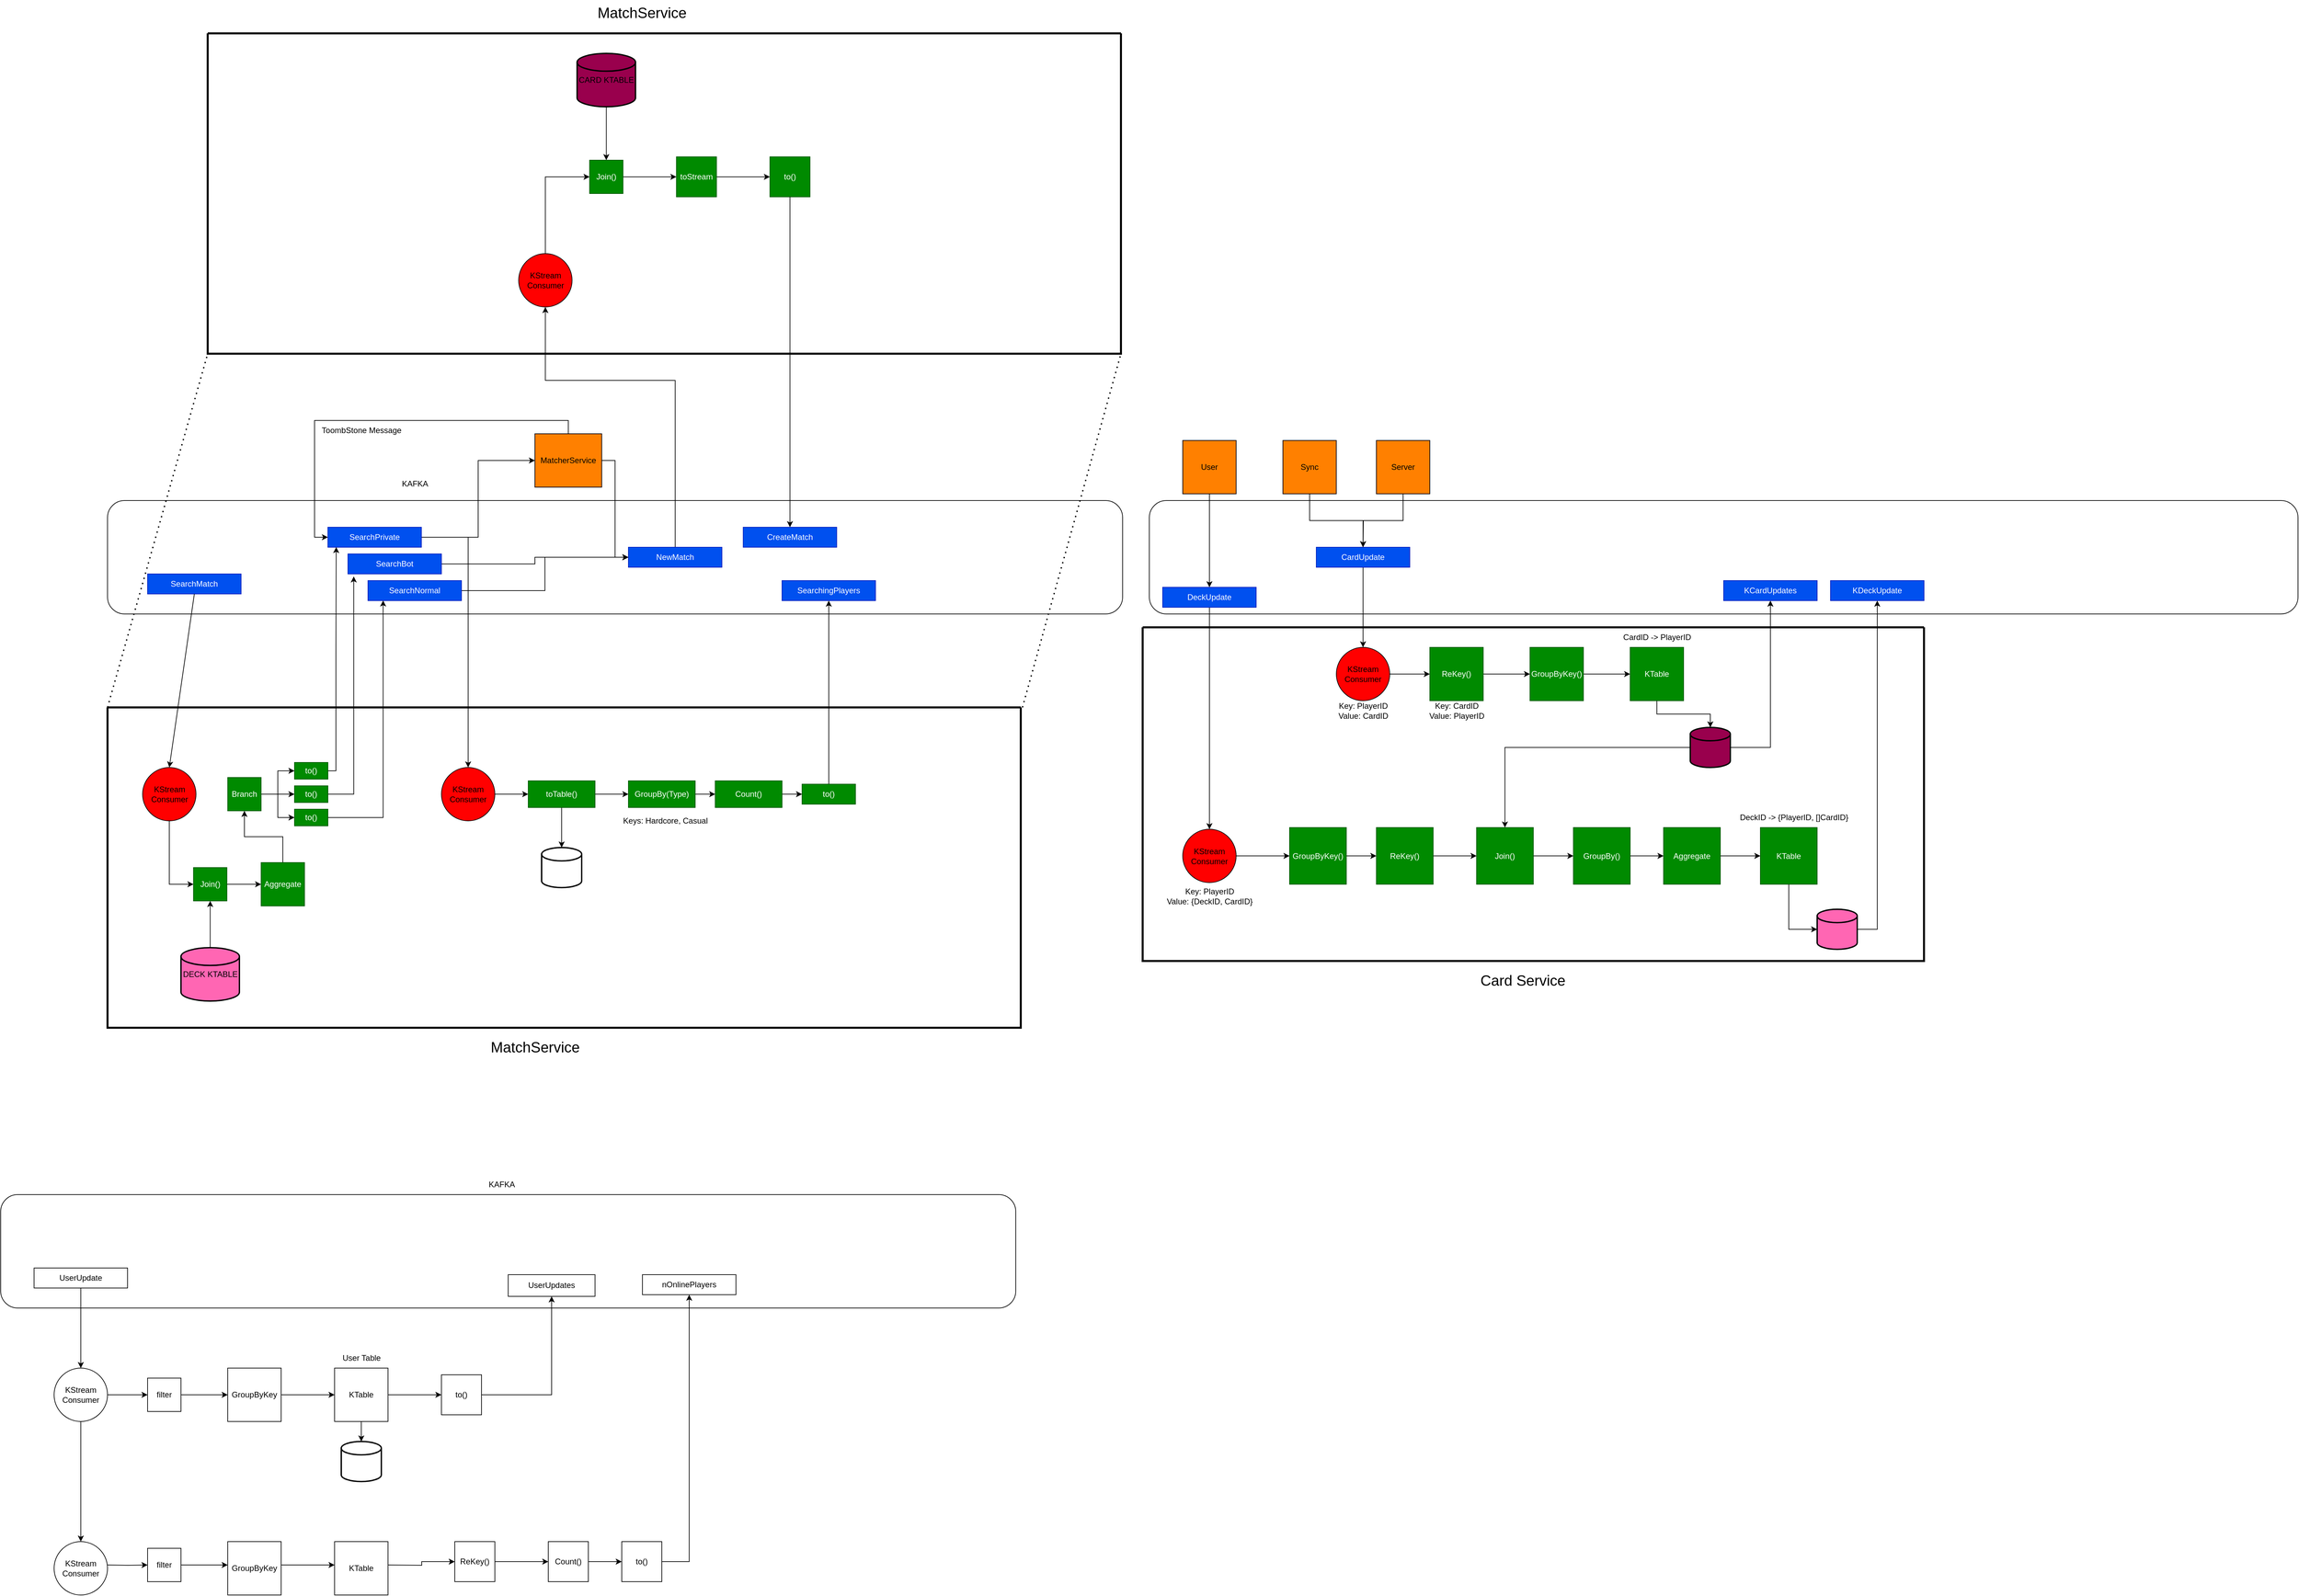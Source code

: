 <mxfile version="21.0.6" type="github">
  <diagram name="Pagina-1" id="jkMGYgcZss7tJJXc1dJc">
    <mxGraphModel dx="1975" dy="2232" grid="1" gridSize="10" guides="1" tooltips="1" connect="1" arrows="1" fold="1" page="1" pageScale="1" pageWidth="827" pageHeight="1169" math="0" shadow="0">
      <root>
        <mxCell id="0" />
        <mxCell id="1" parent="0" />
        <mxCell id="S80xQoVA_Cn7VEeKXndC-1" value="" style="rounded=1;whiteSpace=wrap;html=1;" vertex="1" parent="1">
          <mxGeometry x="220" y="130" width="1520" height="170" as="geometry" />
        </mxCell>
        <mxCell id="S80xQoVA_Cn7VEeKXndC-2" value="KAFKA" style="text;html=1;align=center;verticalAlign=middle;resizable=0;points=[];autosize=1;strokeColor=none;fillColor=none;" vertex="1" parent="1">
          <mxGeometry x="650" y="90" width="60" height="30" as="geometry" />
        </mxCell>
        <mxCell id="S80xQoVA_Cn7VEeKXndC-200" style="edgeStyle=orthogonalEdgeStyle;rounded=0;orthogonalLoop=1;jettySize=auto;html=1;exitX=1;exitY=0.5;exitDx=0;exitDy=0;entryX=0;entryY=0.5;entryDx=0;entryDy=0;" edge="1" parent="1" source="S80xQoVA_Cn7VEeKXndC-3" target="S80xQoVA_Cn7VEeKXndC-198">
          <mxGeometry relative="1" as="geometry">
            <mxPoint x="1000" y="220" as="targetPoint" />
          </mxGeometry>
        </mxCell>
        <mxCell id="S80xQoVA_Cn7VEeKXndC-3" value="SearchBot" style="rounded=0;whiteSpace=wrap;html=1;fillColor=#0050ef;fontColor=#ffffff;strokeColor=#001DBC;" vertex="1" parent="1">
          <mxGeometry x="580" y="210" width="140" height="30" as="geometry" />
        </mxCell>
        <mxCell id="S80xQoVA_Cn7VEeKXndC-185" style="edgeStyle=orthogonalEdgeStyle;rounded=0;orthogonalLoop=1;jettySize=auto;html=1;exitX=0.5;exitY=1;exitDx=0;exitDy=0;entryX=0;entryY=0.5;entryDx=0;entryDy=0;" edge="1" parent="1" source="S80xQoVA_Cn7VEeKXndC-5" target="S80xQoVA_Cn7VEeKXndC-184">
          <mxGeometry relative="1" as="geometry" />
        </mxCell>
        <mxCell id="S80xQoVA_Cn7VEeKXndC-5" value="KStream Consumer" style="ellipse;whiteSpace=wrap;html=1;aspect=fixed;fillColor=#FF0000;" vertex="1" parent="1">
          <mxGeometry x="272.5" y="530" width="80" height="80" as="geometry" />
        </mxCell>
        <mxCell id="S80xQoVA_Cn7VEeKXndC-20" style="edgeStyle=orthogonalEdgeStyle;rounded=0;orthogonalLoop=1;jettySize=auto;html=1;exitX=1;exitY=0.5;exitDx=0;exitDy=0;entryX=0;entryY=0.5;entryDx=0;entryDy=0;" edge="1" parent="1" source="S80xQoVA_Cn7VEeKXndC-7" target="S80xQoVA_Cn7VEeKXndC-18">
          <mxGeometry relative="1" as="geometry" />
        </mxCell>
        <mxCell id="S80xQoVA_Cn7VEeKXndC-21" style="edgeStyle=orthogonalEdgeStyle;rounded=0;orthogonalLoop=1;jettySize=auto;html=1;exitX=1;exitY=0.5;exitDx=0;exitDy=0;entryX=0;entryY=0.5;entryDx=0;entryDy=0;" edge="1" parent="1" source="S80xQoVA_Cn7VEeKXndC-7" target="S80xQoVA_Cn7VEeKXndC-19">
          <mxGeometry relative="1" as="geometry" />
        </mxCell>
        <mxCell id="S80xQoVA_Cn7VEeKXndC-22" style="edgeStyle=orthogonalEdgeStyle;rounded=0;orthogonalLoop=1;jettySize=auto;html=1;exitX=1;exitY=0.5;exitDx=0;exitDy=0;entryX=0;entryY=0.5;entryDx=0;entryDy=0;" edge="1" parent="1" source="S80xQoVA_Cn7VEeKXndC-7" target="S80xQoVA_Cn7VEeKXndC-16">
          <mxGeometry relative="1" as="geometry" />
        </mxCell>
        <mxCell id="S80xQoVA_Cn7VEeKXndC-7" value="Branch" style="whiteSpace=wrap;html=1;aspect=fixed;fillColor=#008a00;fontColor=#ffffff;strokeColor=#005700;" vertex="1" parent="1">
          <mxGeometry x="400" y="545" width="50" height="50" as="geometry" />
        </mxCell>
        <mxCell id="S80xQoVA_Cn7VEeKXndC-9" value="SearchMatch" style="rounded=0;whiteSpace=wrap;html=1;fillColor=#0050ef;fontColor=#ffffff;strokeColor=#001DBC;" vertex="1" parent="1">
          <mxGeometry x="280" y="240" width="140" height="30" as="geometry" />
        </mxCell>
        <mxCell id="S80xQoVA_Cn7VEeKXndC-28" style="edgeStyle=orthogonalEdgeStyle;rounded=0;orthogonalLoop=1;jettySize=auto;html=1;exitX=1;exitY=0.5;exitDx=0;exitDy=0;entryX=0.5;entryY=0;entryDx=0;entryDy=0;" edge="1" parent="1" source="S80xQoVA_Cn7VEeKXndC-11" target="S80xQoVA_Cn7VEeKXndC-27">
          <mxGeometry relative="1" as="geometry">
            <Array as="points">
              <mxPoint x="760" y="185" />
              <mxPoint x="760" y="515" />
            </Array>
          </mxGeometry>
        </mxCell>
        <mxCell id="S80xQoVA_Cn7VEeKXndC-35" style="edgeStyle=orthogonalEdgeStyle;rounded=0;orthogonalLoop=1;jettySize=auto;html=1;exitX=1;exitY=0.5;exitDx=0;exitDy=0;entryX=0;entryY=0.5;entryDx=0;entryDy=0;" edge="1" parent="1" source="S80xQoVA_Cn7VEeKXndC-11" target="S80xQoVA_Cn7VEeKXndC-34">
          <mxGeometry relative="1" as="geometry" />
        </mxCell>
        <mxCell id="S80xQoVA_Cn7VEeKXndC-11" value="SearchPrivate" style="rounded=0;whiteSpace=wrap;html=1;fillColor=#0050ef;fontColor=#ffffff;strokeColor=#001DBC;" vertex="1" parent="1">
          <mxGeometry x="550" y="170" width="140" height="30" as="geometry" />
        </mxCell>
        <mxCell id="S80xQoVA_Cn7VEeKXndC-13" value="" style="endArrow=classic;html=1;rounded=0;entryX=0.5;entryY=0;entryDx=0;entryDy=0;exitX=0.5;exitY=1;exitDx=0;exitDy=0;" edge="1" parent="1" source="S80xQoVA_Cn7VEeKXndC-9" target="S80xQoVA_Cn7VEeKXndC-5">
          <mxGeometry width="50" height="50" relative="1" as="geometry">
            <mxPoint x="230" y="420" as="sourcePoint" />
            <mxPoint x="280" y="370" as="targetPoint" />
          </mxGeometry>
        </mxCell>
        <mxCell id="S80xQoVA_Cn7VEeKXndC-26" style="edgeStyle=orthogonalEdgeStyle;rounded=0;orthogonalLoop=1;jettySize=auto;html=1;exitX=1;exitY=0.5;exitDx=0;exitDy=0;entryX=0.162;entryY=0.99;entryDx=0;entryDy=0;entryPerimeter=0;" edge="1" parent="1" source="S80xQoVA_Cn7VEeKXndC-16" target="S80xQoVA_Cn7VEeKXndC-23">
          <mxGeometry relative="1" as="geometry" />
        </mxCell>
        <mxCell id="S80xQoVA_Cn7VEeKXndC-16" value="to()" style="whiteSpace=wrap;html=1;fillColor=#008a00;fontColor=#ffffff;strokeColor=#005700;" vertex="1" parent="1">
          <mxGeometry x="500" y="592.5" width="50" height="25" as="geometry" />
        </mxCell>
        <mxCell id="S80xQoVA_Cn7VEeKXndC-25" style="edgeStyle=orthogonalEdgeStyle;rounded=0;orthogonalLoop=1;jettySize=auto;html=1;exitX=1;exitY=0.5;exitDx=0;exitDy=0;entryX=0.062;entryY=1.124;entryDx=0;entryDy=0;entryPerimeter=0;" edge="1" parent="1" source="S80xQoVA_Cn7VEeKXndC-18" target="S80xQoVA_Cn7VEeKXndC-3">
          <mxGeometry relative="1" as="geometry" />
        </mxCell>
        <mxCell id="S80xQoVA_Cn7VEeKXndC-18" value="to()" style="whiteSpace=wrap;html=1;fillColor=#008a00;fontColor=#ffffff;strokeColor=#005700;" vertex="1" parent="1">
          <mxGeometry x="500" y="557.5" width="50" height="25" as="geometry" />
        </mxCell>
        <mxCell id="S80xQoVA_Cn7VEeKXndC-24" style="edgeStyle=orthogonalEdgeStyle;rounded=0;orthogonalLoop=1;jettySize=auto;html=1;exitX=1;exitY=0.5;exitDx=0;exitDy=0;entryX=0.089;entryY=0.99;entryDx=0;entryDy=0;entryPerimeter=0;" edge="1" parent="1" source="S80xQoVA_Cn7VEeKXndC-19" target="S80xQoVA_Cn7VEeKXndC-11">
          <mxGeometry relative="1" as="geometry">
            <Array as="points">
              <mxPoint x="562" y="535" />
              <mxPoint x="562" y="361" />
            </Array>
          </mxGeometry>
        </mxCell>
        <mxCell id="S80xQoVA_Cn7VEeKXndC-19" value="to()" style="whiteSpace=wrap;html=1;fillColor=#008a00;fontColor=#ffffff;strokeColor=#005700;" vertex="1" parent="1">
          <mxGeometry x="500" y="522.5" width="50" height="25" as="geometry" />
        </mxCell>
        <mxCell id="S80xQoVA_Cn7VEeKXndC-202" style="edgeStyle=orthogonalEdgeStyle;rounded=0;orthogonalLoop=1;jettySize=auto;html=1;exitX=1;exitY=0.5;exitDx=0;exitDy=0;entryX=0;entryY=0.5;entryDx=0;entryDy=0;" edge="1" parent="1" source="S80xQoVA_Cn7VEeKXndC-23" target="S80xQoVA_Cn7VEeKXndC-198">
          <mxGeometry relative="1" as="geometry" />
        </mxCell>
        <mxCell id="S80xQoVA_Cn7VEeKXndC-23" value="SearchNormal" style="rounded=0;whiteSpace=wrap;html=1;fillColor=#0050ef;fontColor=#ffffff;strokeColor=#001DBC;" vertex="1" parent="1">
          <mxGeometry x="610" y="250" width="140" height="30" as="geometry" />
        </mxCell>
        <mxCell id="S80xQoVA_Cn7VEeKXndC-30" value="" style="edgeStyle=orthogonalEdgeStyle;rounded=0;orthogonalLoop=1;jettySize=auto;html=1;" edge="1" parent="1" source="S80xQoVA_Cn7VEeKXndC-27" target="S80xQoVA_Cn7VEeKXndC-29">
          <mxGeometry relative="1" as="geometry" />
        </mxCell>
        <mxCell id="S80xQoVA_Cn7VEeKXndC-27" value="KStream Consumer" style="ellipse;whiteSpace=wrap;html=1;aspect=fixed;fillColor=#FF0000;" vertex="1" parent="1">
          <mxGeometry x="720" y="530" width="80" height="80" as="geometry" />
        </mxCell>
        <mxCell id="S80xQoVA_Cn7VEeKXndC-32" style="edgeStyle=orthogonalEdgeStyle;rounded=0;orthogonalLoop=1;jettySize=auto;html=1;exitX=0.5;exitY=1;exitDx=0;exitDy=0;entryX=0.5;entryY=0;entryDx=0;entryDy=0;entryPerimeter=0;" edge="1" parent="1" source="S80xQoVA_Cn7VEeKXndC-29" target="S80xQoVA_Cn7VEeKXndC-31">
          <mxGeometry relative="1" as="geometry" />
        </mxCell>
        <mxCell id="S80xQoVA_Cn7VEeKXndC-38" style="edgeStyle=orthogonalEdgeStyle;rounded=0;orthogonalLoop=1;jettySize=auto;html=1;exitX=1;exitY=0.5;exitDx=0;exitDy=0;entryX=0;entryY=0.5;entryDx=0;entryDy=0;" edge="1" parent="1" source="S80xQoVA_Cn7VEeKXndC-29" target="S80xQoVA_Cn7VEeKXndC-39">
          <mxGeometry relative="1" as="geometry">
            <mxPoint x="1000" y="570" as="targetPoint" />
          </mxGeometry>
        </mxCell>
        <mxCell id="S80xQoVA_Cn7VEeKXndC-29" value="toTable()" style="whiteSpace=wrap;html=1;fillColor=#008a00;fontColor=#ffffff;strokeColor=#005700;" vertex="1" parent="1">
          <mxGeometry x="850" y="550" width="100" height="40" as="geometry" />
        </mxCell>
        <mxCell id="S80xQoVA_Cn7VEeKXndC-31" value="" style="strokeWidth=2;html=1;shape=mxgraph.flowchart.database;whiteSpace=wrap;" vertex="1" parent="1">
          <mxGeometry x="870" y="650" width="60" height="60" as="geometry" />
        </mxCell>
        <mxCell id="S80xQoVA_Cn7VEeKXndC-36" style="edgeStyle=orthogonalEdgeStyle;rounded=0;orthogonalLoop=1;jettySize=auto;html=1;exitX=0.5;exitY=0;exitDx=0;exitDy=0;entryX=0;entryY=0.5;entryDx=0;entryDy=0;" edge="1" parent="1" source="S80xQoVA_Cn7VEeKXndC-34" target="S80xQoVA_Cn7VEeKXndC-11">
          <mxGeometry relative="1" as="geometry" />
        </mxCell>
        <mxCell id="S80xQoVA_Cn7VEeKXndC-199" style="edgeStyle=orthogonalEdgeStyle;rounded=0;orthogonalLoop=1;jettySize=auto;html=1;exitX=1;exitY=0.5;exitDx=0;exitDy=0;entryX=0;entryY=0.5;entryDx=0;entryDy=0;" edge="1" parent="1" source="S80xQoVA_Cn7VEeKXndC-34" target="S80xQoVA_Cn7VEeKXndC-198">
          <mxGeometry relative="1" as="geometry" />
        </mxCell>
        <mxCell id="S80xQoVA_Cn7VEeKXndC-34" value="MatcherService" style="rounded=0;whiteSpace=wrap;html=1;fillColor=#FF8000;" vertex="1" parent="1">
          <mxGeometry x="860" y="30" width="100" height="80" as="geometry" />
        </mxCell>
        <mxCell id="S80xQoVA_Cn7VEeKXndC-37" value="ToombStone Message" style="text;html=1;align=center;verticalAlign=middle;resizable=0;points=[];autosize=1;strokeColor=none;fillColor=none;" vertex="1" parent="1">
          <mxGeometry x="530" y="10" width="140" height="30" as="geometry" />
        </mxCell>
        <mxCell id="S80xQoVA_Cn7VEeKXndC-41" style="edgeStyle=orthogonalEdgeStyle;rounded=0;orthogonalLoop=1;jettySize=auto;html=1;exitX=1;exitY=0.5;exitDx=0;exitDy=0;entryX=0;entryY=0.5;entryDx=0;entryDy=0;" edge="1" parent="1" source="S80xQoVA_Cn7VEeKXndC-39" target="S80xQoVA_Cn7VEeKXndC-40">
          <mxGeometry relative="1" as="geometry" />
        </mxCell>
        <mxCell id="S80xQoVA_Cn7VEeKXndC-39" value="GroupBy(Type)" style="rounded=0;whiteSpace=wrap;html=1;fillColor=#008a00;fontColor=#ffffff;strokeColor=#005700;" vertex="1" parent="1">
          <mxGeometry x="1000" y="550" width="100" height="40" as="geometry" />
        </mxCell>
        <mxCell id="S80xQoVA_Cn7VEeKXndC-42" style="edgeStyle=orthogonalEdgeStyle;rounded=0;orthogonalLoop=1;jettySize=auto;html=1;exitX=1;exitY=0.5;exitDx=0;exitDy=0;entryX=0;entryY=0.5;entryDx=0;entryDy=0;" edge="1" parent="1" source="S80xQoVA_Cn7VEeKXndC-40" target="S80xQoVA_Cn7VEeKXndC-43">
          <mxGeometry relative="1" as="geometry">
            <mxPoint x="1260" y="570" as="targetPoint" />
          </mxGeometry>
        </mxCell>
        <mxCell id="S80xQoVA_Cn7VEeKXndC-40" value="Count()" style="rounded=0;whiteSpace=wrap;html=1;fillColor=#008a00;fontColor=#ffffff;strokeColor=#005700;" vertex="1" parent="1">
          <mxGeometry x="1130" y="550" width="100" height="40" as="geometry" />
        </mxCell>
        <mxCell id="S80xQoVA_Cn7VEeKXndC-46" style="edgeStyle=orthogonalEdgeStyle;rounded=0;orthogonalLoop=1;jettySize=auto;html=1;exitX=0.5;exitY=0;exitDx=0;exitDy=0;entryX=0.5;entryY=1;entryDx=0;entryDy=0;" edge="1" parent="1" source="S80xQoVA_Cn7VEeKXndC-43" target="S80xQoVA_Cn7VEeKXndC-44">
          <mxGeometry relative="1" as="geometry" />
        </mxCell>
        <mxCell id="S80xQoVA_Cn7VEeKXndC-43" value="to()" style="rounded=0;whiteSpace=wrap;html=1;fillColor=#008a00;fontColor=#ffffff;strokeColor=#005700;" vertex="1" parent="1">
          <mxGeometry x="1260" y="555" width="80" height="30" as="geometry" />
        </mxCell>
        <mxCell id="S80xQoVA_Cn7VEeKXndC-44" value="SearchingPlayers" style="rounded=0;whiteSpace=wrap;html=1;fillColor=#0050ef;fontColor=#ffffff;strokeColor=#001DBC;" vertex="1" parent="1">
          <mxGeometry x="1230" y="250" width="140" height="30" as="geometry" />
        </mxCell>
        <mxCell id="S80xQoVA_Cn7VEeKXndC-45" value="Keys: Hardcore, Casual" style="text;html=1;align=center;verticalAlign=middle;resizable=0;points=[];autosize=1;strokeColor=none;fillColor=none;" vertex="1" parent="1">
          <mxGeometry x="980" y="595" width="150" height="30" as="geometry" />
        </mxCell>
        <mxCell id="S80xQoVA_Cn7VEeKXndC-47" value="" style="rounded=1;whiteSpace=wrap;html=1;" vertex="1" parent="1">
          <mxGeometry x="60" y="1170" width="1520" height="170" as="geometry" />
        </mxCell>
        <mxCell id="S80xQoVA_Cn7VEeKXndC-48" value="KAFKA" style="text;html=1;align=center;verticalAlign=middle;resizable=0;points=[];autosize=1;strokeColor=none;fillColor=none;" vertex="1" parent="1">
          <mxGeometry x="780" y="1140" width="60" height="30" as="geometry" />
        </mxCell>
        <mxCell id="S80xQoVA_Cn7VEeKXndC-52" style="edgeStyle=orthogonalEdgeStyle;rounded=0;orthogonalLoop=1;jettySize=auto;html=1;exitX=0.5;exitY=1;exitDx=0;exitDy=0;entryX=0.5;entryY=0;entryDx=0;entryDy=0;" edge="1" parent="1" source="S80xQoVA_Cn7VEeKXndC-50" target="S80xQoVA_Cn7VEeKXndC-51">
          <mxGeometry relative="1" as="geometry" />
        </mxCell>
        <mxCell id="S80xQoVA_Cn7VEeKXndC-50" value="UserUpdate" style="rounded=0;whiteSpace=wrap;html=1;" vertex="1" parent="1">
          <mxGeometry x="110" y="1280" width="140" height="30" as="geometry" />
        </mxCell>
        <mxCell id="S80xQoVA_Cn7VEeKXndC-54" style="edgeStyle=orthogonalEdgeStyle;rounded=0;orthogonalLoop=1;jettySize=auto;html=1;exitX=1;exitY=0.5;exitDx=0;exitDy=0;" edge="1" parent="1" source="S80xQoVA_Cn7VEeKXndC-51" target="S80xQoVA_Cn7VEeKXndC-53">
          <mxGeometry relative="1" as="geometry" />
        </mxCell>
        <mxCell id="S80xQoVA_Cn7VEeKXndC-56" style="edgeStyle=orthogonalEdgeStyle;rounded=0;orthogonalLoop=1;jettySize=auto;html=1;exitX=0.5;exitY=1;exitDx=0;exitDy=0;entryX=0.5;entryY=0;entryDx=0;entryDy=0;" edge="1" parent="1" source="S80xQoVA_Cn7VEeKXndC-51" target="S80xQoVA_Cn7VEeKXndC-55">
          <mxGeometry relative="1" as="geometry" />
        </mxCell>
        <mxCell id="S80xQoVA_Cn7VEeKXndC-51" value="KStream Consumer" style="ellipse;whiteSpace=wrap;html=1;aspect=fixed;" vertex="1" parent="1">
          <mxGeometry x="140" y="1430" width="80" height="80" as="geometry" />
        </mxCell>
        <mxCell id="S80xQoVA_Cn7VEeKXndC-79" style="edgeStyle=orthogonalEdgeStyle;rounded=0;orthogonalLoop=1;jettySize=auto;html=1;exitX=1;exitY=0.5;exitDx=0;exitDy=0;entryX=0;entryY=0.5;entryDx=0;entryDy=0;" edge="1" parent="1" source="S80xQoVA_Cn7VEeKXndC-53" target="S80xQoVA_Cn7VEeKXndC-78">
          <mxGeometry relative="1" as="geometry" />
        </mxCell>
        <mxCell id="S80xQoVA_Cn7VEeKXndC-53" value="filter" style="whiteSpace=wrap;html=1;aspect=fixed;" vertex="1" parent="1">
          <mxGeometry x="280" y="1445" width="50" height="50" as="geometry" />
        </mxCell>
        <mxCell id="S80xQoVA_Cn7VEeKXndC-58" style="edgeStyle=orthogonalEdgeStyle;rounded=0;orthogonalLoop=1;jettySize=auto;html=1;exitX=1;exitY=0.5;exitDx=0;exitDy=0;entryX=0;entryY=0.5;entryDx=0;entryDy=0;" edge="1" parent="1" target="S80xQoVA_Cn7VEeKXndC-57">
          <mxGeometry relative="1" as="geometry">
            <mxPoint x="220" y="1725" as="sourcePoint" />
          </mxGeometry>
        </mxCell>
        <mxCell id="S80xQoVA_Cn7VEeKXndC-55" value="KStream Consumer" style="ellipse;whiteSpace=wrap;html=1;aspect=fixed;" vertex="1" parent="1">
          <mxGeometry x="140" y="1690" width="80" height="80" as="geometry" />
        </mxCell>
        <mxCell id="S80xQoVA_Cn7VEeKXndC-60" value="" style="edgeStyle=orthogonalEdgeStyle;rounded=0;orthogonalLoop=1;jettySize=auto;html=1;" edge="1" parent="1" source="S80xQoVA_Cn7VEeKXndC-57">
          <mxGeometry relative="1" as="geometry">
            <mxPoint x="400" y="1725" as="targetPoint" />
          </mxGeometry>
        </mxCell>
        <mxCell id="S80xQoVA_Cn7VEeKXndC-57" value="filter" style="whiteSpace=wrap;html=1;aspect=fixed;" vertex="1" parent="1">
          <mxGeometry x="280" y="1700" width="50" height="50" as="geometry" />
        </mxCell>
        <mxCell id="S80xQoVA_Cn7VEeKXndC-62" value="" style="edgeStyle=orthogonalEdgeStyle;rounded=0;orthogonalLoop=1;jettySize=auto;html=1;" edge="1" parent="1">
          <mxGeometry relative="1" as="geometry">
            <mxPoint x="480" y="1725" as="sourcePoint" />
            <mxPoint x="560" y="1725" as="targetPoint" />
          </mxGeometry>
        </mxCell>
        <mxCell id="S80xQoVA_Cn7VEeKXndC-59" value="GroupByKey" style="whiteSpace=wrap;html=1;aspect=fixed;" vertex="1" parent="1">
          <mxGeometry x="400" y="1690" width="80" height="80" as="geometry" />
        </mxCell>
        <mxCell id="S80xQoVA_Cn7VEeKXndC-75" style="edgeStyle=orthogonalEdgeStyle;rounded=0;orthogonalLoop=1;jettySize=auto;html=1;exitX=1;exitY=0.5;exitDx=0;exitDy=0;entryX=0;entryY=0.5;entryDx=0;entryDy=0;" edge="1" parent="1" target="S80xQoVA_Cn7VEeKXndC-67">
          <mxGeometry relative="1" as="geometry">
            <mxPoint x="640" y="1725" as="sourcePoint" />
          </mxGeometry>
        </mxCell>
        <mxCell id="S80xQoVA_Cn7VEeKXndC-61" value="KTable" style="whiteSpace=wrap;html=1;aspect=fixed;" vertex="1" parent="1">
          <mxGeometry x="560" y="1690" width="80" height="80" as="geometry" />
        </mxCell>
        <mxCell id="S80xQoVA_Cn7VEeKXndC-69" value="" style="edgeStyle=orthogonalEdgeStyle;rounded=0;orthogonalLoop=1;jettySize=auto;html=1;" edge="1" parent="1" source="S80xQoVA_Cn7VEeKXndC-67" target="S80xQoVA_Cn7VEeKXndC-68">
          <mxGeometry relative="1" as="geometry" />
        </mxCell>
        <mxCell id="S80xQoVA_Cn7VEeKXndC-67" value="ReKey()" style="whiteSpace=wrap;html=1;aspect=fixed;" vertex="1" parent="1">
          <mxGeometry x="740" y="1690" width="60" height="60" as="geometry" />
        </mxCell>
        <mxCell id="S80xQoVA_Cn7VEeKXndC-73" style="edgeStyle=orthogonalEdgeStyle;rounded=0;orthogonalLoop=1;jettySize=auto;html=1;exitX=1;exitY=0.5;exitDx=0;exitDy=0;entryX=0;entryY=0.5;entryDx=0;entryDy=0;" edge="1" parent="1" source="S80xQoVA_Cn7VEeKXndC-68" target="S80xQoVA_Cn7VEeKXndC-72">
          <mxGeometry relative="1" as="geometry" />
        </mxCell>
        <mxCell id="S80xQoVA_Cn7VEeKXndC-68" value="Count()" style="whiteSpace=wrap;html=1;aspect=fixed;" vertex="1" parent="1">
          <mxGeometry x="880" y="1690" width="60" height="60" as="geometry" />
        </mxCell>
        <mxCell id="S80xQoVA_Cn7VEeKXndC-70" value="nOnlinePlayers" style="rounded=0;whiteSpace=wrap;html=1;" vertex="1" parent="1">
          <mxGeometry x="1021" y="1290" width="140" height="30" as="geometry" />
        </mxCell>
        <mxCell id="S80xQoVA_Cn7VEeKXndC-74" style="edgeStyle=orthogonalEdgeStyle;rounded=0;orthogonalLoop=1;jettySize=auto;html=1;exitX=1;exitY=0.5;exitDx=0;exitDy=0;entryX=0.5;entryY=1;entryDx=0;entryDy=0;" edge="1" parent="1" source="S80xQoVA_Cn7VEeKXndC-72" target="S80xQoVA_Cn7VEeKXndC-70">
          <mxGeometry relative="1" as="geometry" />
        </mxCell>
        <mxCell id="S80xQoVA_Cn7VEeKXndC-72" value="to()" style="whiteSpace=wrap;html=1;aspect=fixed;" vertex="1" parent="1">
          <mxGeometry x="990" y="1690" width="60" height="60" as="geometry" />
        </mxCell>
        <mxCell id="S80xQoVA_Cn7VEeKXndC-82" style="edgeStyle=orthogonalEdgeStyle;rounded=0;orthogonalLoop=1;jettySize=auto;html=1;exitX=0.5;exitY=1;exitDx=0;exitDy=0;entryX=0.5;entryY=0;entryDx=0;entryDy=0;entryPerimeter=0;" edge="1" parent="1" source="S80xQoVA_Cn7VEeKXndC-76" target="S80xQoVA_Cn7VEeKXndC-81">
          <mxGeometry relative="1" as="geometry" />
        </mxCell>
        <mxCell id="S80xQoVA_Cn7VEeKXndC-86" value="" style="edgeStyle=orthogonalEdgeStyle;rounded=0;orthogonalLoop=1;jettySize=auto;html=1;" edge="1" parent="1" source="S80xQoVA_Cn7VEeKXndC-76" target="S80xQoVA_Cn7VEeKXndC-85">
          <mxGeometry relative="1" as="geometry" />
        </mxCell>
        <mxCell id="S80xQoVA_Cn7VEeKXndC-76" value="KTable" style="whiteSpace=wrap;html=1;aspect=fixed;" vertex="1" parent="1">
          <mxGeometry x="560" y="1430" width="80" height="80" as="geometry" />
        </mxCell>
        <mxCell id="S80xQoVA_Cn7VEeKXndC-77" value="User Table" style="text;html=1;align=center;verticalAlign=middle;resizable=0;points=[];autosize=1;strokeColor=none;fillColor=none;" vertex="1" parent="1">
          <mxGeometry x="560" y="1400" width="80" height="30" as="geometry" />
        </mxCell>
        <mxCell id="S80xQoVA_Cn7VEeKXndC-80" style="edgeStyle=orthogonalEdgeStyle;rounded=0;orthogonalLoop=1;jettySize=auto;html=1;exitX=1;exitY=0.5;exitDx=0;exitDy=0;entryX=0;entryY=0.5;entryDx=0;entryDy=0;" edge="1" parent="1" source="S80xQoVA_Cn7VEeKXndC-78" target="S80xQoVA_Cn7VEeKXndC-76">
          <mxGeometry relative="1" as="geometry" />
        </mxCell>
        <mxCell id="S80xQoVA_Cn7VEeKXndC-78" value="GroupByKey" style="whiteSpace=wrap;html=1;aspect=fixed;" vertex="1" parent="1">
          <mxGeometry x="400" y="1430" width="80" height="80" as="geometry" />
        </mxCell>
        <mxCell id="S80xQoVA_Cn7VEeKXndC-81" value="" style="strokeWidth=2;html=1;shape=mxgraph.flowchart.database;whiteSpace=wrap;" vertex="1" parent="1">
          <mxGeometry x="570" y="1540" width="60" height="60" as="geometry" />
        </mxCell>
        <mxCell id="S80xQoVA_Cn7VEeKXndC-89" value="" style="edgeStyle=orthogonalEdgeStyle;rounded=0;orthogonalLoop=1;jettySize=auto;html=1;" edge="1" parent="1" source="S80xQoVA_Cn7VEeKXndC-85" target="S80xQoVA_Cn7VEeKXndC-88">
          <mxGeometry relative="1" as="geometry" />
        </mxCell>
        <mxCell id="S80xQoVA_Cn7VEeKXndC-85" value="to()" style="whiteSpace=wrap;html=1;aspect=fixed;" vertex="1" parent="1">
          <mxGeometry x="720" y="1440" width="60" height="60" as="geometry" />
        </mxCell>
        <mxCell id="S80xQoVA_Cn7VEeKXndC-88" value="UserUpdates" style="whiteSpace=wrap;html=1;" vertex="1" parent="1">
          <mxGeometry x="820" y="1290" width="130" height="32.5" as="geometry" />
        </mxCell>
        <mxCell id="S80xQoVA_Cn7VEeKXndC-90" value="" style="rounded=1;whiteSpace=wrap;html=1;" vertex="1" parent="1">
          <mxGeometry x="1780" y="130" width="1720" height="170" as="geometry" />
        </mxCell>
        <mxCell id="S80xQoVA_Cn7VEeKXndC-91" style="edgeStyle=orthogonalEdgeStyle;rounded=0;orthogonalLoop=1;jettySize=auto;html=1;exitX=0.5;exitY=1;exitDx=0;exitDy=0;entryX=0.5;entryY=0;entryDx=0;entryDy=0;" edge="1" parent="1" source="S80xQoVA_Cn7VEeKXndC-92" target="S80xQoVA_Cn7VEeKXndC-95">
          <mxGeometry relative="1" as="geometry" />
        </mxCell>
        <mxCell id="S80xQoVA_Cn7VEeKXndC-92" value="DeckUpdate" style="rounded=0;whiteSpace=wrap;html=1;fillColor=#0050ef;fontColor=#ffffff;strokeColor=#001DBC;" vertex="1" parent="1">
          <mxGeometry x="1800" y="260" width="140" height="30" as="geometry" />
        </mxCell>
        <mxCell id="S80xQoVA_Cn7VEeKXndC-156" style="edgeStyle=orthogonalEdgeStyle;rounded=0;orthogonalLoop=1;jettySize=auto;html=1;exitX=1;exitY=0.5;exitDx=0;exitDy=0;entryX=0;entryY=0.5;entryDx=0;entryDy=0;" edge="1" parent="1" source="S80xQoVA_Cn7VEeKXndC-95" target="S80xQoVA_Cn7VEeKXndC-124">
          <mxGeometry relative="1" as="geometry" />
        </mxCell>
        <mxCell id="S80xQoVA_Cn7VEeKXndC-95" value="KStream Consumer" style="ellipse;whiteSpace=wrap;html=1;aspect=fixed;fillColor=#FF0000;" vertex="1" parent="1">
          <mxGeometry x="1830" y="622.5" width="80" height="80" as="geometry" />
        </mxCell>
        <mxCell id="S80xQoVA_Cn7VEeKXndC-169" value="" style="edgeStyle=orthogonalEdgeStyle;rounded=0;orthogonalLoop=1;jettySize=auto;html=1;" edge="1" parent="1" source="S80xQoVA_Cn7VEeKXndC-124" target="S80xQoVA_Cn7VEeKXndC-165">
          <mxGeometry relative="1" as="geometry" />
        </mxCell>
        <mxCell id="S80xQoVA_Cn7VEeKXndC-124" value="GroupByKey()" style="whiteSpace=wrap;html=1;aspect=fixed;fillColor=#008a00;fontColor=#ffffff;strokeColor=#005700;" vertex="1" parent="1">
          <mxGeometry x="1990" y="620" width="85" height="85" as="geometry" />
        </mxCell>
        <mxCell id="S80xQoVA_Cn7VEeKXndC-136" style="edgeStyle=orthogonalEdgeStyle;rounded=0;orthogonalLoop=1;jettySize=auto;html=1;exitX=0.5;exitY=1;exitDx=0;exitDy=0;entryX=0.5;entryY=0;entryDx=0;entryDy=0;" edge="1" parent="1" source="S80xQoVA_Cn7VEeKXndC-130" target="S80xQoVA_Cn7VEeKXndC-135">
          <mxGeometry relative="1" as="geometry" />
        </mxCell>
        <mxCell id="S80xQoVA_Cn7VEeKXndC-130" value="CardUpdate" style="rounded=0;whiteSpace=wrap;html=1;fillColor=#0050ef;fontColor=#ffffff;strokeColor=#001DBC;" vertex="1" parent="1">
          <mxGeometry x="2030" y="200" width="140" height="30" as="geometry" />
        </mxCell>
        <mxCell id="S80xQoVA_Cn7VEeKXndC-133" style="edgeStyle=orthogonalEdgeStyle;rounded=0;orthogonalLoop=1;jettySize=auto;html=1;exitX=0.5;exitY=1;exitDx=0;exitDy=0;" edge="1" parent="1" source="S80xQoVA_Cn7VEeKXndC-131" target="S80xQoVA_Cn7VEeKXndC-130">
          <mxGeometry relative="1" as="geometry" />
        </mxCell>
        <mxCell id="S80xQoVA_Cn7VEeKXndC-131" value="Sync" style="whiteSpace=wrap;html=1;aspect=fixed;fillColor=#FF8000;" vertex="1" parent="1">
          <mxGeometry x="1980" y="40" width="80" height="80" as="geometry" />
        </mxCell>
        <mxCell id="S80xQoVA_Cn7VEeKXndC-134" style="edgeStyle=orthogonalEdgeStyle;rounded=0;orthogonalLoop=1;jettySize=auto;html=1;exitX=0.5;exitY=1;exitDx=0;exitDy=0;" edge="1" parent="1" source="S80xQoVA_Cn7VEeKXndC-132">
          <mxGeometry relative="1" as="geometry">
            <mxPoint x="2100" y="200" as="targetPoint" />
          </mxGeometry>
        </mxCell>
        <mxCell id="S80xQoVA_Cn7VEeKXndC-132" value="Server" style="whiteSpace=wrap;html=1;aspect=fixed;fillColor=#FF8000;" vertex="1" parent="1">
          <mxGeometry x="2120" y="40" width="80" height="80" as="geometry" />
        </mxCell>
        <mxCell id="S80xQoVA_Cn7VEeKXndC-146" style="edgeStyle=orthogonalEdgeStyle;rounded=0;orthogonalLoop=1;jettySize=auto;html=1;exitX=1;exitY=0.5;exitDx=0;exitDy=0;entryX=0;entryY=0.5;entryDx=0;entryDy=0;" edge="1" parent="1" source="S80xQoVA_Cn7VEeKXndC-135" target="S80xQoVA_Cn7VEeKXndC-145">
          <mxGeometry relative="1" as="geometry" />
        </mxCell>
        <mxCell id="S80xQoVA_Cn7VEeKXndC-135" value="KStream Consumer" style="ellipse;whiteSpace=wrap;html=1;aspect=fixed;fillColor=#FF0000;" vertex="1" parent="1">
          <mxGeometry x="2060" y="350" width="80" height="80" as="geometry" />
        </mxCell>
        <mxCell id="S80xQoVA_Cn7VEeKXndC-157" style="edgeStyle=orthogonalEdgeStyle;rounded=0;orthogonalLoop=1;jettySize=auto;html=1;exitX=1;exitY=0.5;exitDx=0;exitDy=0;entryX=0;entryY=0.5;entryDx=0;entryDy=0;" edge="1" parent="1" source="S80xQoVA_Cn7VEeKXndC-137" target="S80xQoVA_Cn7VEeKXndC-142">
          <mxGeometry relative="1" as="geometry" />
        </mxCell>
        <mxCell id="S80xQoVA_Cn7VEeKXndC-137" value="GroupByKey()" style="whiteSpace=wrap;html=1;aspect=fixed;fillColor=#008a00;fontColor=#ffffff;strokeColor=#005700;" vertex="1" parent="1">
          <mxGeometry x="2350" y="350" width="80" height="80" as="geometry" />
        </mxCell>
        <mxCell id="S80xQoVA_Cn7VEeKXndC-150" style="edgeStyle=orthogonalEdgeStyle;rounded=0;orthogonalLoop=1;jettySize=auto;html=1;exitX=0.5;exitY=1;exitDx=0;exitDy=0;entryX=0.5;entryY=0;entryDx=0;entryDy=0;entryPerimeter=0;" edge="1" parent="1" source="S80xQoVA_Cn7VEeKXndC-142" target="S80xQoVA_Cn7VEeKXndC-149">
          <mxGeometry relative="1" as="geometry" />
        </mxCell>
        <mxCell id="S80xQoVA_Cn7VEeKXndC-142" value="KTable" style="whiteSpace=wrap;html=1;aspect=fixed;fillColor=#008a00;fontColor=#ffffff;strokeColor=#005700;" vertex="1" parent="1">
          <mxGeometry x="2500" y="350" width="80" height="80" as="geometry" />
        </mxCell>
        <mxCell id="S80xQoVA_Cn7VEeKXndC-144" value="CardID -&amp;gt; PlayerID" style="text;html=1;align=center;verticalAlign=middle;resizable=0;points=[];autosize=1;strokeColor=none;fillColor=none;" vertex="1" parent="1">
          <mxGeometry x="2475" y="320" width="130" height="30" as="geometry" />
        </mxCell>
        <mxCell id="S80xQoVA_Cn7VEeKXndC-147" style="edgeStyle=orthogonalEdgeStyle;rounded=0;orthogonalLoop=1;jettySize=auto;html=1;exitX=1;exitY=0.5;exitDx=0;exitDy=0;entryX=0;entryY=0.5;entryDx=0;entryDy=0;" edge="1" parent="1" source="S80xQoVA_Cn7VEeKXndC-145" target="S80xQoVA_Cn7VEeKXndC-137">
          <mxGeometry relative="1" as="geometry" />
        </mxCell>
        <mxCell id="S80xQoVA_Cn7VEeKXndC-145" value="ReKey()" style="whiteSpace=wrap;html=1;aspect=fixed;fillColor=#008a00;fontColor=#ffffff;strokeColor=#005700;" vertex="1" parent="1">
          <mxGeometry x="2200" y="350" width="80" height="80" as="geometry" />
        </mxCell>
        <mxCell id="S80xQoVA_Cn7VEeKXndC-148" value="Key: CardID&lt;br&gt;Value: PlayerID" style="text;html=1;align=center;verticalAlign=middle;resizable=0;points=[];autosize=1;strokeColor=none;fillColor=none;" vertex="1" parent="1">
          <mxGeometry x="2185" y="425" width="110" height="40" as="geometry" />
        </mxCell>
        <mxCell id="S80xQoVA_Cn7VEeKXndC-164" style="edgeStyle=orthogonalEdgeStyle;rounded=0;orthogonalLoop=1;jettySize=auto;html=1;exitX=0;exitY=0.5;exitDx=0;exitDy=0;exitPerimeter=0;entryX=0.5;entryY=0;entryDx=0;entryDy=0;" edge="1" parent="1" source="S80xQoVA_Cn7VEeKXndC-149" target="S80xQoVA_Cn7VEeKXndC-162">
          <mxGeometry relative="1" as="geometry" />
        </mxCell>
        <mxCell id="S80xQoVA_Cn7VEeKXndC-178" style="edgeStyle=orthogonalEdgeStyle;rounded=0;orthogonalLoop=1;jettySize=auto;html=1;exitX=1;exitY=0.5;exitDx=0;exitDy=0;exitPerimeter=0;entryX=0.5;entryY=1;entryDx=0;entryDy=0;" edge="1" parent="1" source="S80xQoVA_Cn7VEeKXndC-149" target="S80xQoVA_Cn7VEeKXndC-177">
          <mxGeometry relative="1" as="geometry" />
        </mxCell>
        <mxCell id="S80xQoVA_Cn7VEeKXndC-149" value="" style="strokeWidth=2;html=1;shape=mxgraph.flowchart.database;whiteSpace=wrap;fillColor=#99004D;" vertex="1" parent="1">
          <mxGeometry x="2590" y="470" width="60" height="60" as="geometry" />
        </mxCell>
        <mxCell id="S80xQoVA_Cn7VEeKXndC-152" style="edgeStyle=orthogonalEdgeStyle;rounded=0;orthogonalLoop=1;jettySize=auto;html=1;exitX=0.5;exitY=1;exitDx=0;exitDy=0;entryX=0.5;entryY=0;entryDx=0;entryDy=0;" edge="1" parent="1" source="S80xQoVA_Cn7VEeKXndC-151" target="S80xQoVA_Cn7VEeKXndC-92">
          <mxGeometry relative="1" as="geometry" />
        </mxCell>
        <mxCell id="S80xQoVA_Cn7VEeKXndC-151" value="User" style="whiteSpace=wrap;html=1;aspect=fixed;fillColor=#FF8000;" vertex="1" parent="1">
          <mxGeometry x="1830" y="40" width="80" height="80" as="geometry" />
        </mxCell>
        <mxCell id="S80xQoVA_Cn7VEeKXndC-153" value="Key: PlayerID&lt;br&gt;Value: CardID" style="text;html=1;align=center;verticalAlign=middle;resizable=0;points=[];autosize=1;strokeColor=none;fillColor=none;" vertex="1" parent="1">
          <mxGeometry x="2050" y="425" width="100" height="40" as="geometry" />
        </mxCell>
        <mxCell id="S80xQoVA_Cn7VEeKXndC-155" value="Key: PlayerID&lt;br&gt;Value: {DeckID, CardID}" style="text;html=1;align=center;verticalAlign=middle;resizable=0;points=[];autosize=1;strokeColor=none;fillColor=none;" vertex="1" parent="1">
          <mxGeometry x="1795" y="702.5" width="150" height="40" as="geometry" />
        </mxCell>
        <mxCell id="S80xQoVA_Cn7VEeKXndC-160" style="edgeStyle=orthogonalEdgeStyle;rounded=0;orthogonalLoop=1;jettySize=auto;html=1;exitX=1;exitY=0.5;exitDx=0;exitDy=0;entryX=0;entryY=0.5;entryDx=0;entryDy=0;" edge="1" parent="1" source="S80xQoVA_Cn7VEeKXndC-158" target="S80xQoVA_Cn7VEeKXndC-159">
          <mxGeometry relative="1" as="geometry" />
        </mxCell>
        <mxCell id="S80xQoVA_Cn7VEeKXndC-158" value="Aggregate" style="whiteSpace=wrap;html=1;aspect=fixed;fillColor=#008a00;fontColor=#ffffff;strokeColor=#005700;" vertex="1" parent="1">
          <mxGeometry x="2550" y="620" width="85" height="85" as="geometry" />
        </mxCell>
        <mxCell id="S80xQoVA_Cn7VEeKXndC-176" style="edgeStyle=orthogonalEdgeStyle;rounded=0;orthogonalLoop=1;jettySize=auto;html=1;exitX=0.5;exitY=1;exitDx=0;exitDy=0;entryX=0;entryY=0.5;entryDx=0;entryDy=0;entryPerimeter=0;" edge="1" parent="1" source="S80xQoVA_Cn7VEeKXndC-159" target="S80xQoVA_Cn7VEeKXndC-175">
          <mxGeometry relative="1" as="geometry" />
        </mxCell>
        <mxCell id="S80xQoVA_Cn7VEeKXndC-159" value="KTable" style="whiteSpace=wrap;html=1;aspect=fixed;fillColor=#008a00;fontColor=#ffffff;strokeColor=#005700;" vertex="1" parent="1">
          <mxGeometry x="2695" y="620" width="85" height="85" as="geometry" />
        </mxCell>
        <mxCell id="S80xQoVA_Cn7VEeKXndC-161" value="DeckID -&amp;gt; {PlayerID, []CardID}" style="text;html=1;align=center;verticalAlign=middle;resizable=0;points=[];autosize=1;strokeColor=none;fillColor=none;" vertex="1" parent="1">
          <mxGeometry x="2650" y="590" width="190" height="30" as="geometry" />
        </mxCell>
        <mxCell id="S80xQoVA_Cn7VEeKXndC-171" value="" style="edgeStyle=orthogonalEdgeStyle;rounded=0;orthogonalLoop=1;jettySize=auto;html=1;" edge="1" parent="1" source="S80xQoVA_Cn7VEeKXndC-162" target="S80xQoVA_Cn7VEeKXndC-170">
          <mxGeometry relative="1" as="geometry" />
        </mxCell>
        <mxCell id="S80xQoVA_Cn7VEeKXndC-162" value="Join()" style="whiteSpace=wrap;html=1;aspect=fixed;fillColor=#008a00;fontColor=#ffffff;strokeColor=#005700;" vertex="1" parent="1">
          <mxGeometry x="2270" y="620" width="85" height="85" as="geometry" />
        </mxCell>
        <mxCell id="S80xQoVA_Cn7VEeKXndC-166" value="" style="edgeStyle=orthogonalEdgeStyle;rounded=0;orthogonalLoop=1;jettySize=auto;html=1;" edge="1" parent="1" source="S80xQoVA_Cn7VEeKXndC-165" target="S80xQoVA_Cn7VEeKXndC-162">
          <mxGeometry relative="1" as="geometry" />
        </mxCell>
        <mxCell id="S80xQoVA_Cn7VEeKXndC-165" value="ReKey()" style="whiteSpace=wrap;html=1;aspect=fixed;fillColor=#008a00;fontColor=#ffffff;strokeColor=#005700;" vertex="1" parent="1">
          <mxGeometry x="2120" y="620" width="85" height="85" as="geometry" />
        </mxCell>
        <mxCell id="S80xQoVA_Cn7VEeKXndC-172" value="" style="edgeStyle=orthogonalEdgeStyle;rounded=0;orthogonalLoop=1;jettySize=auto;html=1;" edge="1" parent="1" source="S80xQoVA_Cn7VEeKXndC-170" target="S80xQoVA_Cn7VEeKXndC-158">
          <mxGeometry relative="1" as="geometry" />
        </mxCell>
        <mxCell id="S80xQoVA_Cn7VEeKXndC-170" value="GroupBy()" style="whiteSpace=wrap;html=1;aspect=fixed;fillColor=#008a00;fontColor=#ffffff;strokeColor=#005700;" vertex="1" parent="1">
          <mxGeometry x="2415" y="620" width="85" height="85" as="geometry" />
        </mxCell>
        <mxCell id="S80xQoVA_Cn7VEeKXndC-180" style="edgeStyle=orthogonalEdgeStyle;rounded=0;orthogonalLoop=1;jettySize=auto;html=1;exitX=1;exitY=0.5;exitDx=0;exitDy=0;exitPerimeter=0;entryX=0.5;entryY=1;entryDx=0;entryDy=0;" edge="1" parent="1" source="S80xQoVA_Cn7VEeKXndC-175" target="S80xQoVA_Cn7VEeKXndC-179">
          <mxGeometry relative="1" as="geometry" />
        </mxCell>
        <mxCell id="S80xQoVA_Cn7VEeKXndC-175" value="" style="strokeWidth=2;html=1;shape=mxgraph.flowchart.database;whiteSpace=wrap;fillColor=#FF66B3;" vertex="1" parent="1">
          <mxGeometry x="2780" y="742.5" width="60" height="60" as="geometry" />
        </mxCell>
        <mxCell id="S80xQoVA_Cn7VEeKXndC-177" value="KCardUpdates" style="rounded=0;whiteSpace=wrap;html=1;fillColor=#0050ef;fontColor=#ffffff;strokeColor=#001DBC;" vertex="1" parent="1">
          <mxGeometry x="2640" y="250" width="140" height="30" as="geometry" />
        </mxCell>
        <mxCell id="S80xQoVA_Cn7VEeKXndC-179" value="KDeckUpdate" style="rounded=0;whiteSpace=wrap;html=1;fillColor=#0050ef;fontColor=#ffffff;strokeColor=#001DBC;" vertex="1" parent="1">
          <mxGeometry x="2800" y="250" width="140" height="30" as="geometry" />
        </mxCell>
        <mxCell id="S80xQoVA_Cn7VEeKXndC-181" value="" style="swimlane;startSize=0;strokeWidth=3;" vertex="1" parent="1">
          <mxGeometry x="1770" y="320" width="1170" height="500" as="geometry" />
        </mxCell>
        <mxCell id="S80xQoVA_Cn7VEeKXndC-182" value="Card Service" style="text;html=1;align=center;verticalAlign=middle;resizable=0;points=[];autosize=1;strokeColor=none;fillColor=none;strokeWidth=3;fontSize=22;" vertex="1" parent="1">
          <mxGeometry x="2264" y="830" width="150" height="40" as="geometry" />
        </mxCell>
        <mxCell id="S80xQoVA_Cn7VEeKXndC-186" style="edgeStyle=orthogonalEdgeStyle;rounded=0;orthogonalLoop=1;jettySize=auto;html=1;exitX=0.5;exitY=0;exitDx=0;exitDy=0;exitPerimeter=0;entryX=0.5;entryY=1;entryDx=0;entryDy=0;" edge="1" parent="1" source="S80xQoVA_Cn7VEeKXndC-183" target="S80xQoVA_Cn7VEeKXndC-184">
          <mxGeometry relative="1" as="geometry" />
        </mxCell>
        <mxCell id="S80xQoVA_Cn7VEeKXndC-183" value="DECK KTABLE" style="strokeWidth=2;html=1;shape=mxgraph.flowchart.database;whiteSpace=wrap;fillColor=#FF66B3;" vertex="1" parent="1">
          <mxGeometry x="330" y="800" width="87.5" height="80" as="geometry" />
        </mxCell>
        <mxCell id="S80xQoVA_Cn7VEeKXndC-189" value="" style="edgeStyle=orthogonalEdgeStyle;rounded=0;orthogonalLoop=1;jettySize=auto;html=1;" edge="1" parent="1" source="S80xQoVA_Cn7VEeKXndC-184" target="S80xQoVA_Cn7VEeKXndC-188">
          <mxGeometry relative="1" as="geometry" />
        </mxCell>
        <mxCell id="S80xQoVA_Cn7VEeKXndC-184" value="Join()" style="whiteSpace=wrap;html=1;aspect=fixed;fillColor=#008a00;fontColor=#ffffff;strokeColor=#005700;" vertex="1" parent="1">
          <mxGeometry x="348.75" y="680" width="50" height="50" as="geometry" />
        </mxCell>
        <mxCell id="S80xQoVA_Cn7VEeKXndC-190" style="edgeStyle=orthogonalEdgeStyle;rounded=0;orthogonalLoop=1;jettySize=auto;html=1;exitX=0.5;exitY=0;exitDx=0;exitDy=0;" edge="1" parent="1" source="S80xQoVA_Cn7VEeKXndC-188" target="S80xQoVA_Cn7VEeKXndC-7">
          <mxGeometry relative="1" as="geometry" />
        </mxCell>
        <mxCell id="S80xQoVA_Cn7VEeKXndC-188" value="Aggregate" style="whiteSpace=wrap;html=1;aspect=fixed;fillColor=#008a00;fontColor=#ffffff;strokeColor=#005700;" vertex="1" parent="1">
          <mxGeometry x="450" y="672.5" width="65" height="65" as="geometry" />
        </mxCell>
        <mxCell id="S80xQoVA_Cn7VEeKXndC-191" value="" style="swimlane;startSize=0;fontSize=12;strokeWidth=3;" vertex="1" parent="1">
          <mxGeometry x="220" y="440" width="1367.5" height="480" as="geometry">
            <mxRectangle x="220" y="440" width="50" height="40" as="alternateBounds" />
          </mxGeometry>
        </mxCell>
        <mxCell id="S80xQoVA_Cn7VEeKXndC-192" value="MatchService" style="text;html=1;align=center;verticalAlign=middle;resizable=0;points=[];autosize=1;strokeColor=none;fillColor=none;strokeWidth=3;fontSize=22;" vertex="1" parent="1">
          <mxGeometry x="780" y="930" width="160" height="40" as="geometry" />
        </mxCell>
        <mxCell id="S80xQoVA_Cn7VEeKXndC-193" value="" style="swimlane;startSize=0;fontSize=12;strokeWidth=3;" vertex="1" parent="1">
          <mxGeometry x="370" y="-570" width="1367.5" height="480" as="geometry">
            <mxRectangle x="372.5" y="-570" width="50" height="40" as="alternateBounds" />
          </mxGeometry>
        </mxCell>
        <mxCell id="S80xQoVA_Cn7VEeKXndC-206" style="edgeStyle=orthogonalEdgeStyle;rounded=0;orthogonalLoop=1;jettySize=auto;html=1;exitX=0.5;exitY=0;exitDx=0;exitDy=0;entryX=0;entryY=0.5;entryDx=0;entryDy=0;" edge="1" parent="S80xQoVA_Cn7VEeKXndC-193" source="S80xQoVA_Cn7VEeKXndC-197" target="S80xQoVA_Cn7VEeKXndC-205">
          <mxGeometry relative="1" as="geometry" />
        </mxCell>
        <mxCell id="S80xQoVA_Cn7VEeKXndC-197" value="KStream Consumer" style="ellipse;whiteSpace=wrap;html=1;aspect=fixed;fillColor=#FF0000;" vertex="1" parent="S80xQoVA_Cn7VEeKXndC-193">
          <mxGeometry x="465.63" y="330" width="80" height="80" as="geometry" />
        </mxCell>
        <mxCell id="S80xQoVA_Cn7VEeKXndC-207" style="edgeStyle=orthogonalEdgeStyle;rounded=0;orthogonalLoop=1;jettySize=auto;html=1;exitX=0.5;exitY=1;exitDx=0;exitDy=0;exitPerimeter=0;entryX=0.5;entryY=0;entryDx=0;entryDy=0;" edge="1" parent="S80xQoVA_Cn7VEeKXndC-193" source="S80xQoVA_Cn7VEeKXndC-204" target="S80xQoVA_Cn7VEeKXndC-205">
          <mxGeometry relative="1" as="geometry" />
        </mxCell>
        <mxCell id="S80xQoVA_Cn7VEeKXndC-204" value="CARD KTABLE" style="strokeWidth=2;html=1;shape=mxgraph.flowchart.database;whiteSpace=wrap;fillColor=#99004D;" vertex="1" parent="S80xQoVA_Cn7VEeKXndC-193">
          <mxGeometry x="553.13" y="30" width="87.5" height="80" as="geometry" />
        </mxCell>
        <mxCell id="S80xQoVA_Cn7VEeKXndC-209" value="" style="edgeStyle=orthogonalEdgeStyle;rounded=0;orthogonalLoop=1;jettySize=auto;html=1;" edge="1" parent="S80xQoVA_Cn7VEeKXndC-193" source="S80xQoVA_Cn7VEeKXndC-205" target="S80xQoVA_Cn7VEeKXndC-208">
          <mxGeometry relative="1" as="geometry" />
        </mxCell>
        <mxCell id="S80xQoVA_Cn7VEeKXndC-205" value="Join()" style="whiteSpace=wrap;html=1;aspect=fixed;fillColor=#008a00;fontColor=#ffffff;strokeColor=#005700;" vertex="1" parent="S80xQoVA_Cn7VEeKXndC-193">
          <mxGeometry x="571.88" y="190" width="50" height="50" as="geometry" />
        </mxCell>
        <mxCell id="S80xQoVA_Cn7VEeKXndC-211" value="" style="edgeStyle=orthogonalEdgeStyle;rounded=0;orthogonalLoop=1;jettySize=auto;html=1;" edge="1" parent="S80xQoVA_Cn7VEeKXndC-193" source="S80xQoVA_Cn7VEeKXndC-208" target="S80xQoVA_Cn7VEeKXndC-210">
          <mxGeometry relative="1" as="geometry" />
        </mxCell>
        <mxCell id="S80xQoVA_Cn7VEeKXndC-208" value="toStream" style="whiteSpace=wrap;html=1;aspect=fixed;fillColor=#008a00;fontColor=#ffffff;strokeColor=#005700;" vertex="1" parent="S80xQoVA_Cn7VEeKXndC-193">
          <mxGeometry x="701.88" y="185" width="60" height="60" as="geometry" />
        </mxCell>
        <mxCell id="S80xQoVA_Cn7VEeKXndC-210" value="to()" style="whiteSpace=wrap;html=1;aspect=fixed;fillColor=#008a00;fontColor=#ffffff;strokeColor=#005700;" vertex="1" parent="S80xQoVA_Cn7VEeKXndC-193">
          <mxGeometry x="841.88" y="185" width="60" height="60" as="geometry" />
        </mxCell>
        <mxCell id="S80xQoVA_Cn7VEeKXndC-194" value="MatchService" style="text;html=1;align=center;verticalAlign=middle;resizable=0;points=[];autosize=1;strokeColor=none;fillColor=none;strokeWidth=3;fontSize=22;" vertex="1" parent="1">
          <mxGeometry x="940" y="-620" width="160" height="40" as="geometry" />
        </mxCell>
        <mxCell id="S80xQoVA_Cn7VEeKXndC-195" value="" style="endArrow=none;dashed=1;html=1;dashPattern=1 3;strokeWidth=2;rounded=0;entryX=0;entryY=1;entryDx=0;entryDy=0;" edge="1" parent="1" target="S80xQoVA_Cn7VEeKXndC-193">
          <mxGeometry width="50" height="50" relative="1" as="geometry">
            <mxPoint x="220" y="440" as="sourcePoint" />
            <mxPoint x="270" y="390" as="targetPoint" />
          </mxGeometry>
        </mxCell>
        <mxCell id="S80xQoVA_Cn7VEeKXndC-196" value="" style="endArrow=none;dashed=1;html=1;dashPattern=1 3;strokeWidth=2;rounded=0;entryX=1;entryY=1;entryDx=0;entryDy=0;" edge="1" parent="1" target="S80xQoVA_Cn7VEeKXndC-193">
          <mxGeometry width="50" height="50" relative="1" as="geometry">
            <mxPoint x="1590" y="440" as="sourcePoint" />
            <mxPoint x="1640" y="390" as="targetPoint" />
          </mxGeometry>
        </mxCell>
        <mxCell id="S80xQoVA_Cn7VEeKXndC-203" style="edgeStyle=orthogonalEdgeStyle;rounded=0;orthogonalLoop=1;jettySize=auto;html=1;exitX=0.5;exitY=0;exitDx=0;exitDy=0;entryX=0.5;entryY=1;entryDx=0;entryDy=0;" edge="1" parent="1" source="S80xQoVA_Cn7VEeKXndC-198" target="S80xQoVA_Cn7VEeKXndC-197">
          <mxGeometry relative="1" as="geometry">
            <Array as="points">
              <mxPoint x="1070" y="-50" />
              <mxPoint x="876" y="-50" />
            </Array>
          </mxGeometry>
        </mxCell>
        <mxCell id="S80xQoVA_Cn7VEeKXndC-198" value="NewMatch" style="rounded=0;whiteSpace=wrap;html=1;fillColor=#0050ef;fontColor=#ffffff;strokeColor=#001DBC;" vertex="1" parent="1">
          <mxGeometry x="1000" y="200" width="140" height="30" as="geometry" />
        </mxCell>
        <mxCell id="S80xQoVA_Cn7VEeKXndC-212" value="CreateMatch" style="rounded=0;whiteSpace=wrap;html=1;fillColor=#0050ef;fontColor=#ffffff;strokeColor=#001DBC;" vertex="1" parent="1">
          <mxGeometry x="1171.88" y="170" width="140" height="30" as="geometry" />
        </mxCell>
        <mxCell id="S80xQoVA_Cn7VEeKXndC-213" style="edgeStyle=orthogonalEdgeStyle;rounded=0;orthogonalLoop=1;jettySize=auto;html=1;exitX=0.5;exitY=1;exitDx=0;exitDy=0;" edge="1" parent="1" source="S80xQoVA_Cn7VEeKXndC-210" target="S80xQoVA_Cn7VEeKXndC-212">
          <mxGeometry relative="1" as="geometry" />
        </mxCell>
      </root>
    </mxGraphModel>
  </diagram>
</mxfile>
